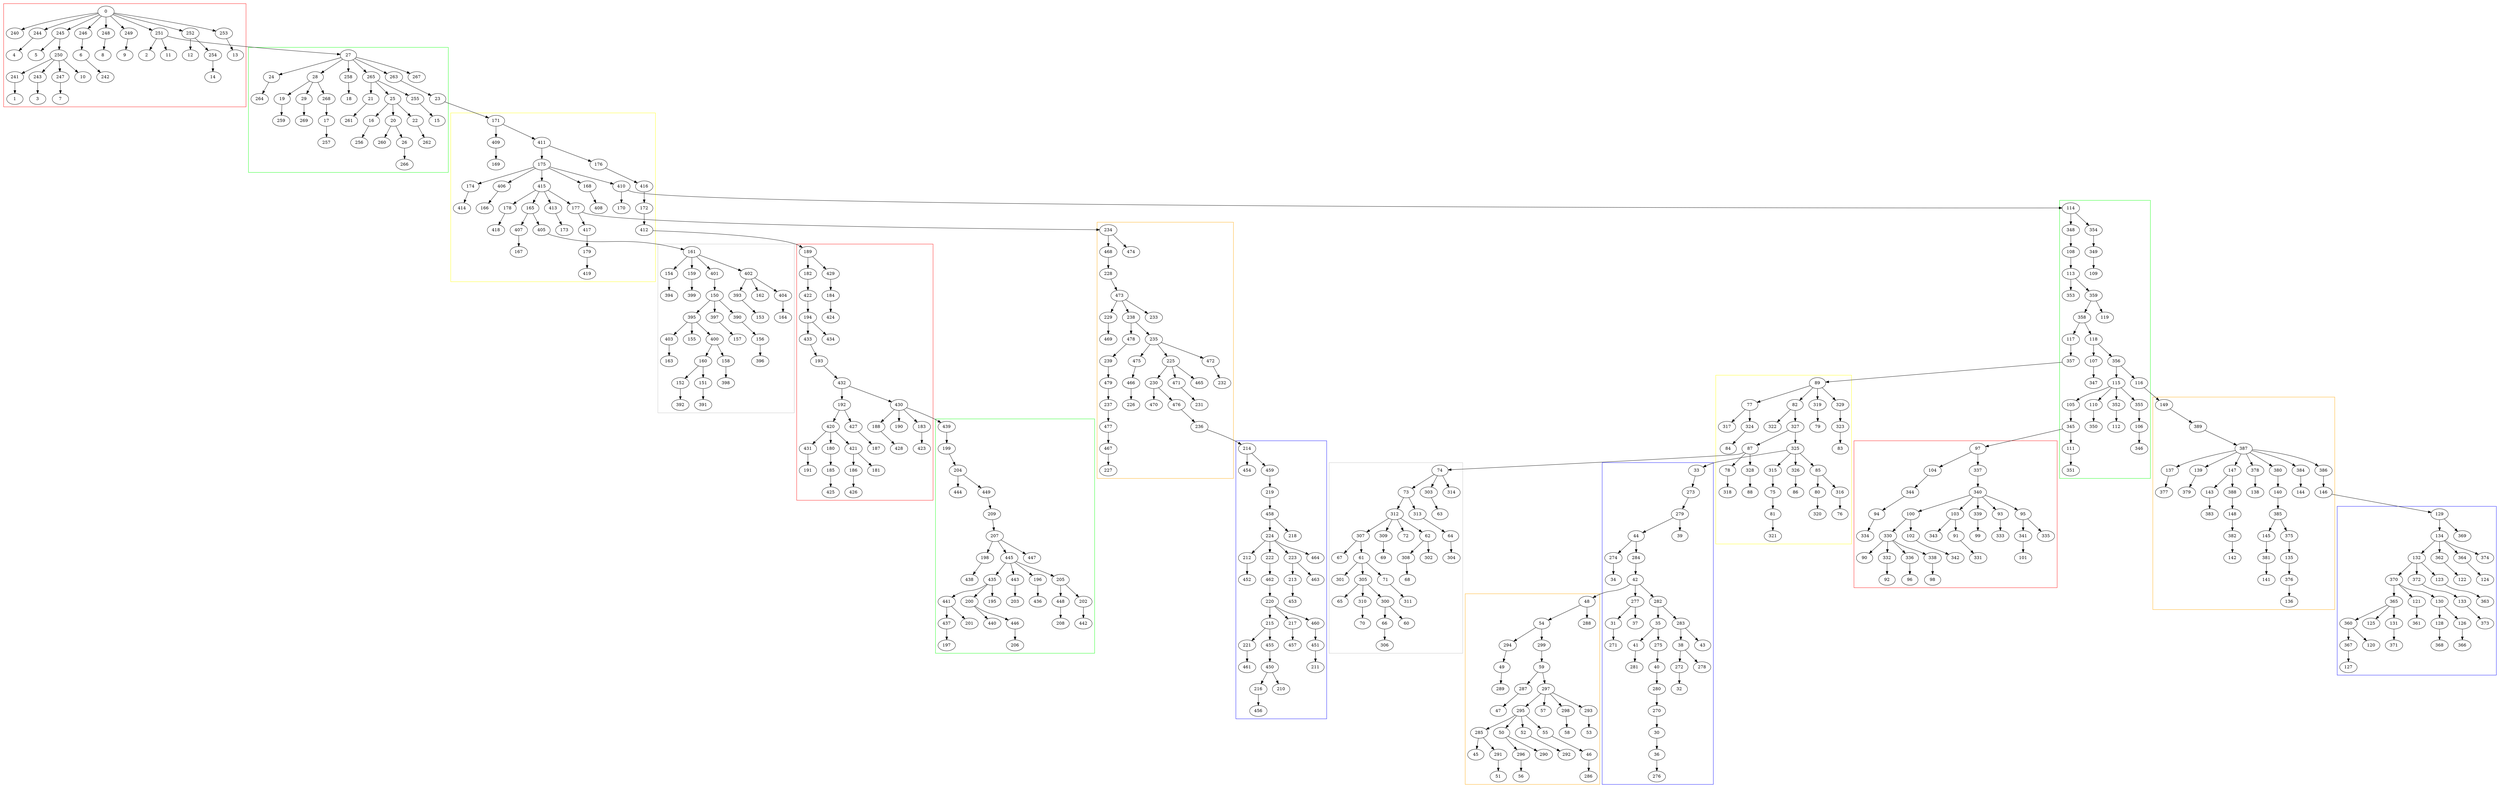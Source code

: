 strict digraph  {
	subgraph cluster_5 {
		graph [color=yellow];
		75 -> 81;
		77 -> 317;
		77 -> 324;
		78 -> 318;
		80 -> 320;
		81 -> 321;
		82 -> 322;
		82 -> 327;
		85 -> 80;
		85 -> 316;
		87 -> 78;
		87 -> 328;
		89 -> 77;
		89 -> 82;
		89 -> 319;
		89 -> 329;
		315 -> 75;
		316 -> 76;
		319 -> 79;
		323 -> 83;
		324 -> 84;
		325 -> 85;
		325 -> 315;
		325 -> 326;
		326 -> 86;
		327 -> 87;
		327 -> 325;
		328 -> 88;
		329 -> 323;
	}
	subgraph cluster_4 {
		graph [color=grey];
		61 -> 71;
		61 -> 301;
		61 -> 305;
		62 -> 302;
		62 -> 308;
		64 -> 304;
		66 -> 306;
		71 -> 311;
		73 -> 312;
		73 -> 313;
		74 -> 73;
		74 -> 303;
		74 -> 314;
		300 -> 60;
		300 -> 66;
		303 -> 63;
		305 -> 65;
		305 -> 300;
		305 -> 310;
		307 -> 61;
		307 -> 67;
		308 -> 68;
		309 -> 69;
		310 -> 70;
		312 -> 62;
		312 -> 72;
		312 -> 307;
		312 -> 309;
		313 -> 64;
	}
	subgraph cluster_10 {
		graph [color=grey];
		150 -> 390;
		150 -> 395;
		150 -> 397;
		151 -> 391;
		152 -> 392;
		154 -> 394;
		156 -> 396;
		158 -> 398;
		159 -> 399;
		160 -> 151;
		160 -> 152;
		161 -> 154;
		161 -> 159;
		161 -> 401;
		161 -> 402;
		390 -> 156;
		393 -> 153;
		395 -> 155;
		395 -> 400;
		395 -> 403;
		397 -> 157;
		400 -> 158;
		400 -> 160;
		401 -> 150;
		402 -> 162;
		402 -> 393;
		402 -> 404;
		403 -> 163;
		404 -> 164;
	}
	subgraph cluster_12 {
		graph [color=red];
		180 -> 185;
		182 -> 422;
		183 -> 423;
		184 -> 424;
		185 -> 425;
		186 -> 426;
		188 -> 428;
		189 -> 182;
		189 -> 429;
		192 -> 420;
		192 -> 427;
		193 -> 432;
		194 -> 433;
		194 -> 434;
		420 -> 180;
		420 -> 421;
		420 -> 431;
		421 -> 181;
		421 -> 186;
		422 -> 194;
		427 -> 187;
		429 -> 184;
		430 -> 183;
		430 -> 188;
		430 -> 190;
		431 -> 191;
		432 -> 192;
		432 -> 430;
		433 -> 193;
	}
	subgraph cluster_2 {
		graph [color=blue];
		30 -> 36;
		31 -> 271;
		33 -> 273;
		35 -> 41;
		35 -> 275;
		36 -> 276;
		38 -> 272;
		38 -> 278;
		40 -> 280;
		41 -> 281;
		42 -> 277;
		42 -> 282;
		44 -> 274;
		44 -> 284;
		270 -> 30;
		272 -> 32;
		273 -> 279;
		274 -> 34;
		275 -> 40;
		277 -> 31;
		277 -> 37;
		279 -> 39;
		279 -> 44;
		280 -> 270;
		282 -> 35;
		282 -> 283;
		283 -> 38;
		283 -> 43;
		284 -> 42;
	}
	subgraph cluster_6 {
		graph [color=red];
		91 -> 331;
		93 -> 333;
		94 -> 334;
		95 -> 335;
		95 -> 341;
		97 -> 104;
		97 -> 337;
		100 -> 102;
		100 -> 330;
		102 -> 342;
		103 -> 91;
		103 -> 343;
		104 -> 344;
		330 -> 90;
		330 -> 332;
		330 -> 336;
		330 -> 338;
		332 -> 92;
		336 -> 96;
		337 -> 340;
		338 -> 98;
		339 -> 99;
		340 -> 93;
		340 -> 95;
		340 -> 100;
		340 -> 103;
		340 -> 339;
		341 -> 101;
		344 -> 94;
	}
	subgraph cluster_15 {
		graph [color=orange];
		225 -> 230;
		225 -> 465;
		225 -> 471;
		228 -> 473;
		229 -> 469;
		230 -> 470;
		230 -> 476;
		234 -> 468;
		234 -> 474;
		235 -> 225;
		235 -> 472;
		235 -> 475;
		237 -> 477;
		238 -> 235;
		238 -> 478;
		239 -> 479;
		466 -> 226;
		467 -> 227;
		468 -> 228;
		471 -> 231;
		472 -> 232;
		473 -> 229;
		473 -> 233;
		473 -> 238;
		475 -> 466;
		476 -> 236;
		477 -> 467;
		478 -> 239;
		479 -> 237;
	}
	subgraph cluster_9 {
		graph [color=orange];
		135 -> 376;
		137 -> 377;
		139 -> 379;
		140 -> 385;
		143 -> 383;
		145 -> 381;
		147 -> 143;
		147 -> 388;
		148 -> 382;
		149 -> 389;
		375 -> 135;
		376 -> 136;
		378 -> 138;
		380 -> 140;
		381 -> 141;
		382 -> 142;
		384 -> 144;
		385 -> 145;
		385 -> 375;
		386 -> 146;
		387 -> 137;
		387 -> 139;
		387 -> 147;
		387 -> 378;
		387 -> 380;
		387 -> 384;
		387 -> 386;
		388 -> 148;
		389 -> 387;
	}
	subgraph cluster_3 {
		graph [color=orange];
		46 -> 286;
		48 -> 54;
		48 -> 288;
		49 -> 289;
		50 -> 290;
		50 -> 296;
		52 -> 292;
		54 -> 294;
		54 -> 299;
		55 -> 46;
		59 -> 287;
		59 -> 297;
		285 -> 45;
		285 -> 291;
		287 -> 47;
		291 -> 51;
		293 -> 53;
		294 -> 49;
		295 -> 50;
		295 -> 52;
		295 -> 55;
		295 -> 285;
		296 -> 56;
		297 -> 57;
		297 -> 293;
		297 -> 295;
		297 -> 298;
		298 -> 58;
		299 -> 59;
	}
	subgraph cluster_7 {
		graph [color=green];
		105 -> 345;
		106 -> 346;
		107 -> 347;
		108 -> 113;
		110 -> 350;
		111 -> 351;
		113 -> 353;
		113 -> 359;
		114 -> 348;
		114 -> 354;
		115 -> 105;
		115 -> 110;
		115 -> 352;
		115 -> 355;
		117 -> 357;
		118 -> 107;
		118 -> 356;
		345 -> 111;
		348 -> 108;
		349 -> 109;
		352 -> 112;
		354 -> 349;
		355 -> 106;
		356 -> 115;
		356 -> 116;
		358 -> 117;
		358 -> 118;
		359 -> 119;
		359 -> 358;
	}
	subgraph cluster_8 {
		graph [color=blue];
		121 -> 361;
		123 -> 363;
		126 -> 366;
		128 -> 368;
		129 -> 134;
		129 -> 369;
		130 -> 126;
		130 -> 128;
		131 -> 371;
		132 -> 123;
		132 -> 370;
		132 -> 372;
		133 -> 373;
		134 -> 132;
		134 -> 362;
		134 -> 364;
		134 -> 374;
		360 -> 120;
		360 -> 367;
		362 -> 122;
		364 -> 124;
		365 -> 125;
		365 -> 131;
		365 -> 360;
		367 -> 127;
		370 -> 121;
		370 -> 130;
		370 -> 365;
		372 -> 133;
	}
	subgraph cluster_1 {
		graph [color=green];
		16 -> 256;
		17 -> 257;
		19 -> 259;
		20 -> 26;
		20 -> 260;
		21 -> 261;
		22 -> 262;
		24 -> 264;
		25 -> 16;
		25 -> 20;
		25 -> 22;
		26 -> 266;
		27 -> 24;
		27 -> 28;
		27 -> 258;
		27 -> 263;
		27 -> 265;
		27 -> 267;
		28 -> 19;
		28 -> 29;
		28 -> 268;
		29 -> 269;
		255 -> 15;
		258 -> 18;
		263 -> 23;
		265 -> 21;
		265 -> 25;
		265 -> 255;
		268 -> 17;
	}
	subgraph cluster_14 {
		graph [color=blue];
		212 -> 452;
		213 -> 453;
		214 -> 454;
		214 -> 459;
		215 -> 221;
		215 -> 455;
		216 -> 456;
		217 -> 457;
		219 -> 458;
		220 -> 215;
		220 -> 217;
		220 -> 460;
		221 -> 461;
		222 -> 462;
		223 -> 213;
		223 -> 463;
		224 -> 212;
		224 -> 222;
		224 -> 223;
		224 -> 464;
		450 -> 210;
		450 -> 216;
		451 -> 211;
		455 -> 450;
		458 -> 218;
		458 -> 224;
		459 -> 219;
		460 -> 451;
		462 -> 220;
	}
	subgraph cluster_13 {
		graph [color=green];
		196 -> 436;
		198 -> 438;
		199 -> 204;
		200 -> 440;
		200 -> 446;
		202 -> 442;
		204 -> 444;
		204 -> 449;
		205 -> 202;
		205 -> 448;
		207 -> 198;
		207 -> 445;
		207 -> 447;
		209 -> 207;
		435 -> 195;
		435 -> 200;
		435 -> 441;
		437 -> 197;
		439 -> 199;
		441 -> 201;
		441 -> 437;
		443 -> 203;
		445 -> 196;
		445 -> 205;
		445 -> 435;
		445 -> 443;
		446 -> 206;
		448 -> 208;
		449 -> 209;
	}
	subgraph cluster_11 {
		graph [color=yellow];
		165 -> 405;
		165 -> 407;
		168 -> 408;
		171 -> 409;
		171 -> 411;
		172 -> 412;
		174 -> 414;
		175 -> 168;
		175 -> 174;
		175 -> 406;
		175 -> 410;
		175 -> 415;
		176 -> 416;
		177 -> 417;
		178 -> 418;
		179 -> 419;
		406 -> 166;
		407 -> 167;
		409 -> 169;
		410 -> 170;
		411 -> 175;
		411 -> 176;
		413 -> 173;
		415 -> 165;
		415 -> 177;
		415 -> 178;
		415 -> 413;
		416 -> 172;
		417 -> 179;
	}
	subgraph cluster_0 {
		graph [color=red];
		0 -> 240;
		0 -> 244;
		0 -> 245;
		0 -> 246;
		0 -> 248;
		0 -> 249;
		0 -> 251;
		0 -> 252;
		0 -> 253;
		6 -> 242;
		241 -> 1;
		243 -> 3;
		244 -> 4;
		245 -> 5;
		245 -> 250;
		246 -> 6;
		247 -> 7;
		248 -> 8;
		249 -> 9;
		250 -> 10;
		250 -> 241;
		250 -> 243;
		250 -> 247;
		251 -> 2;
		251 -> 11;
		252 -> 12;
		252 -> 254;
		253 -> 13;
		254 -> 14;
	}
	23 -> 171;
	42 -> 48;
	87 -> 74;
	116 -> 149;
	146 -> 129;
	177 -> 234;
	236 -> 214;
	251 -> 27;
	325 -> 33;
	345 -> 97;
	357 -> 89;
	405 -> 161;
	410 -> 114;
	412 -> 189;
	430 -> 439;
}
